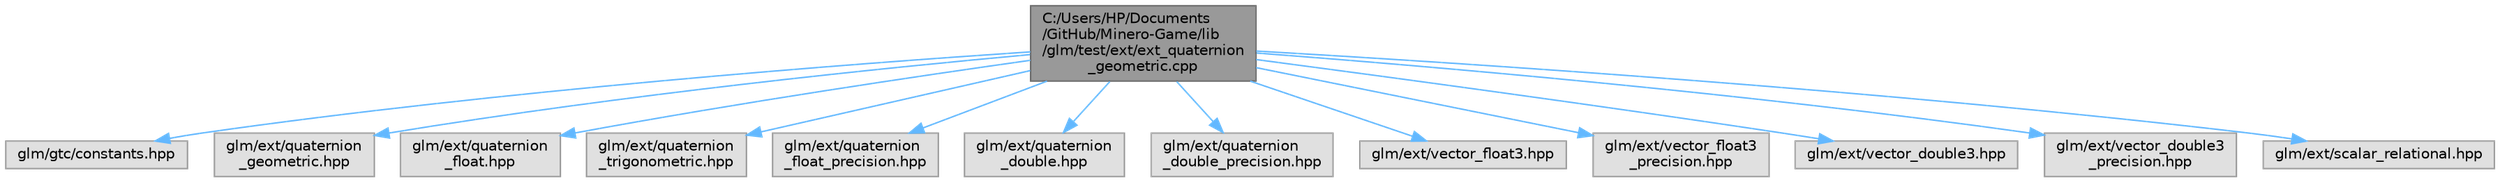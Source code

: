digraph "C:/Users/HP/Documents/GitHub/Minero-Game/lib/glm/test/ext/ext_quaternion_geometric.cpp"
{
 // LATEX_PDF_SIZE
  bgcolor="transparent";
  edge [fontname=Helvetica,fontsize=10,labelfontname=Helvetica,labelfontsize=10];
  node [fontname=Helvetica,fontsize=10,shape=box,height=0.2,width=0.4];
  Node1 [id="Node000001",label="C:/Users/HP/Documents\l/GitHub/Minero-Game/lib\l/glm/test/ext/ext_quaternion\l_geometric.cpp",height=0.2,width=0.4,color="gray40", fillcolor="grey60", style="filled", fontcolor="black",tooltip=" "];
  Node1 -> Node2 [id="edge13_Node000001_Node000002",color="steelblue1",style="solid",tooltip=" "];
  Node2 [id="Node000002",label="glm/gtc/constants.hpp",height=0.2,width=0.4,color="grey60", fillcolor="#E0E0E0", style="filled",tooltip=" "];
  Node1 -> Node3 [id="edge14_Node000001_Node000003",color="steelblue1",style="solid",tooltip=" "];
  Node3 [id="Node000003",label="glm/ext/quaternion\l_geometric.hpp",height=0.2,width=0.4,color="grey60", fillcolor="#E0E0E0", style="filled",tooltip=" "];
  Node1 -> Node4 [id="edge15_Node000001_Node000004",color="steelblue1",style="solid",tooltip=" "];
  Node4 [id="Node000004",label="glm/ext/quaternion\l_float.hpp",height=0.2,width=0.4,color="grey60", fillcolor="#E0E0E0", style="filled",tooltip=" "];
  Node1 -> Node5 [id="edge16_Node000001_Node000005",color="steelblue1",style="solid",tooltip=" "];
  Node5 [id="Node000005",label="glm/ext/quaternion\l_trigonometric.hpp",height=0.2,width=0.4,color="grey60", fillcolor="#E0E0E0", style="filled",tooltip=" "];
  Node1 -> Node6 [id="edge17_Node000001_Node000006",color="steelblue1",style="solid",tooltip=" "];
  Node6 [id="Node000006",label="glm/ext/quaternion\l_float_precision.hpp",height=0.2,width=0.4,color="grey60", fillcolor="#E0E0E0", style="filled",tooltip=" "];
  Node1 -> Node7 [id="edge18_Node000001_Node000007",color="steelblue1",style="solid",tooltip=" "];
  Node7 [id="Node000007",label="glm/ext/quaternion\l_double.hpp",height=0.2,width=0.4,color="grey60", fillcolor="#E0E0E0", style="filled",tooltip=" "];
  Node1 -> Node8 [id="edge19_Node000001_Node000008",color="steelblue1",style="solid",tooltip=" "];
  Node8 [id="Node000008",label="glm/ext/quaternion\l_double_precision.hpp",height=0.2,width=0.4,color="grey60", fillcolor="#E0E0E0", style="filled",tooltip=" "];
  Node1 -> Node9 [id="edge20_Node000001_Node000009",color="steelblue1",style="solid",tooltip=" "];
  Node9 [id="Node000009",label="glm/ext/vector_float3.hpp",height=0.2,width=0.4,color="grey60", fillcolor="#E0E0E0", style="filled",tooltip=" "];
  Node1 -> Node10 [id="edge21_Node000001_Node000010",color="steelblue1",style="solid",tooltip=" "];
  Node10 [id="Node000010",label="glm/ext/vector_float3\l_precision.hpp",height=0.2,width=0.4,color="grey60", fillcolor="#E0E0E0", style="filled",tooltip=" "];
  Node1 -> Node11 [id="edge22_Node000001_Node000011",color="steelblue1",style="solid",tooltip=" "];
  Node11 [id="Node000011",label="glm/ext/vector_double3.hpp",height=0.2,width=0.4,color="grey60", fillcolor="#E0E0E0", style="filled",tooltip=" "];
  Node1 -> Node12 [id="edge23_Node000001_Node000012",color="steelblue1",style="solid",tooltip=" "];
  Node12 [id="Node000012",label="glm/ext/vector_double3\l_precision.hpp",height=0.2,width=0.4,color="grey60", fillcolor="#E0E0E0", style="filled",tooltip=" "];
  Node1 -> Node13 [id="edge24_Node000001_Node000013",color="steelblue1",style="solid",tooltip=" "];
  Node13 [id="Node000013",label="glm/ext/scalar_relational.hpp",height=0.2,width=0.4,color="grey60", fillcolor="#E0E0E0", style="filled",tooltip=" "];
}
